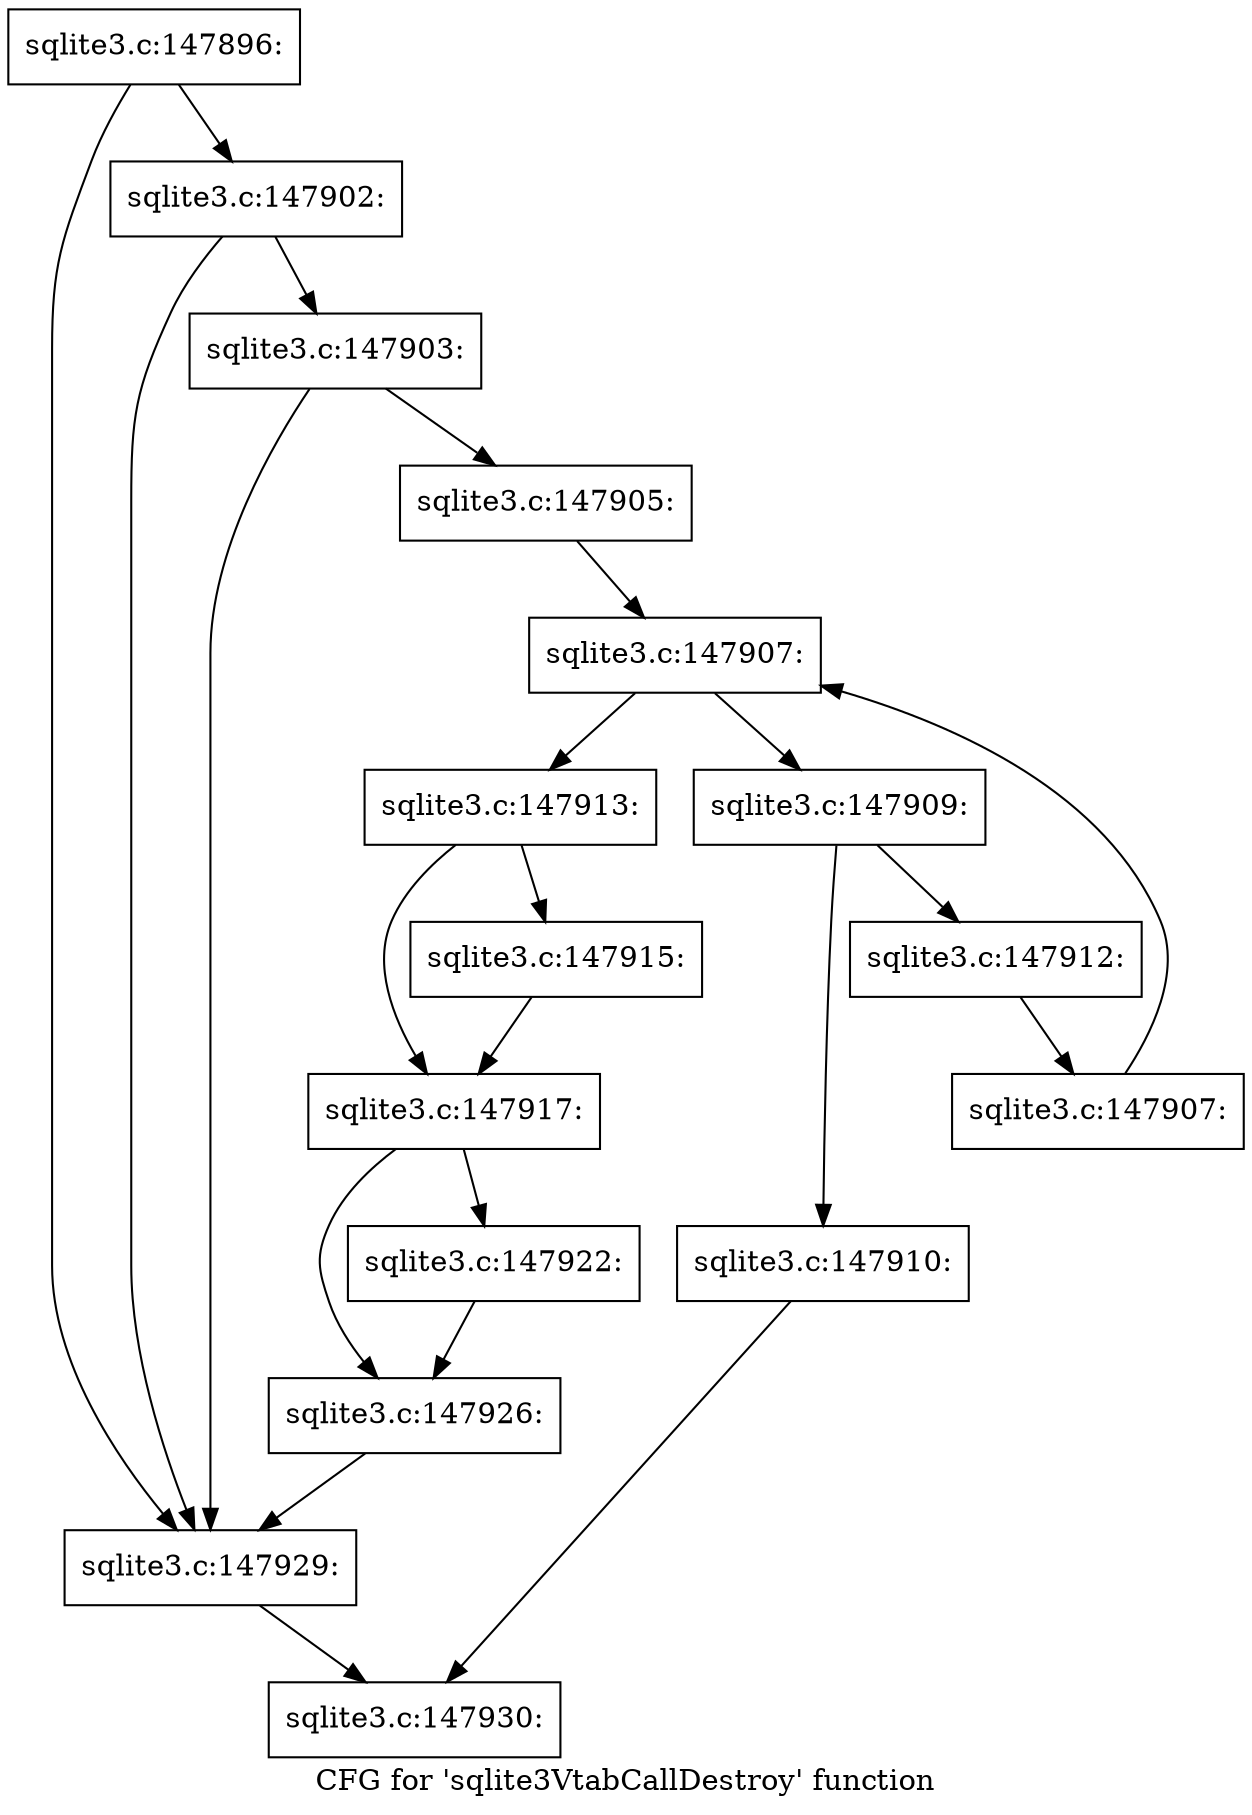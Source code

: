 digraph "CFG for 'sqlite3VtabCallDestroy' function" {
	label="CFG for 'sqlite3VtabCallDestroy' function";

	Node0x55c0f8513960 [shape=record,label="{sqlite3.c:147896:}"];
	Node0x55c0f8513960 -> Node0x55c0f8530100;
	Node0x55c0f8513960 -> Node0x55c0f8530030;
	Node0x55c0f8530100 [shape=record,label="{sqlite3.c:147902:}"];
	Node0x55c0f8530100 -> Node0x55c0f8530080;
	Node0x55c0f8530100 -> Node0x55c0f8530030;
	Node0x55c0f8530080 [shape=record,label="{sqlite3.c:147903:}"];
	Node0x55c0f8530080 -> Node0x55c0f852ffe0;
	Node0x55c0f8530080 -> Node0x55c0f8530030;
	Node0x55c0f852ffe0 [shape=record,label="{sqlite3.c:147905:}"];
	Node0x55c0f852ffe0 -> Node0x55c0f85316b0;
	Node0x55c0f85316b0 [shape=record,label="{sqlite3.c:147907:}"];
	Node0x55c0f85316b0 -> Node0x55c0f85318d0;
	Node0x55c0f85316b0 -> Node0x55c0f85311a0;
	Node0x55c0f85318d0 [shape=record,label="{sqlite3.c:147909:}"];
	Node0x55c0f85318d0 -> Node0x55c0f8531c40;
	Node0x55c0f85318d0 -> Node0x55c0f8531c90;
	Node0x55c0f8531c40 [shape=record,label="{sqlite3.c:147910:}"];
	Node0x55c0f8531c40 -> Node0x55c0f852c850;
	Node0x55c0f8531c90 [shape=record,label="{sqlite3.c:147912:}"];
	Node0x55c0f8531c90 -> Node0x55c0f8531840;
	Node0x55c0f8531840 [shape=record,label="{sqlite3.c:147907:}"];
	Node0x55c0f8531840 -> Node0x55c0f85316b0;
	Node0x55c0f85311a0 [shape=record,label="{sqlite3.c:147913:}"];
	Node0x55c0f85311a0 -> Node0x55c0f658bf10;
	Node0x55c0f85311a0 -> Node0x55c0f8533090;
	Node0x55c0f658bf10 [shape=record,label="{sqlite3.c:147915:}"];
	Node0x55c0f658bf10 -> Node0x55c0f8533090;
	Node0x55c0f8533090 [shape=record,label="{sqlite3.c:147917:}"];
	Node0x55c0f8533090 -> Node0x55c0f85344d0;
	Node0x55c0f8533090 -> Node0x55c0f8534520;
	Node0x55c0f85344d0 [shape=record,label="{sqlite3.c:147922:}"];
	Node0x55c0f85344d0 -> Node0x55c0f8534520;
	Node0x55c0f8534520 [shape=record,label="{sqlite3.c:147926:}"];
	Node0x55c0f8534520 -> Node0x55c0f8530030;
	Node0x55c0f8530030 [shape=record,label="{sqlite3.c:147929:}"];
	Node0x55c0f8530030 -> Node0x55c0f852c850;
	Node0x55c0f852c850 [shape=record,label="{sqlite3.c:147930:}"];
}
